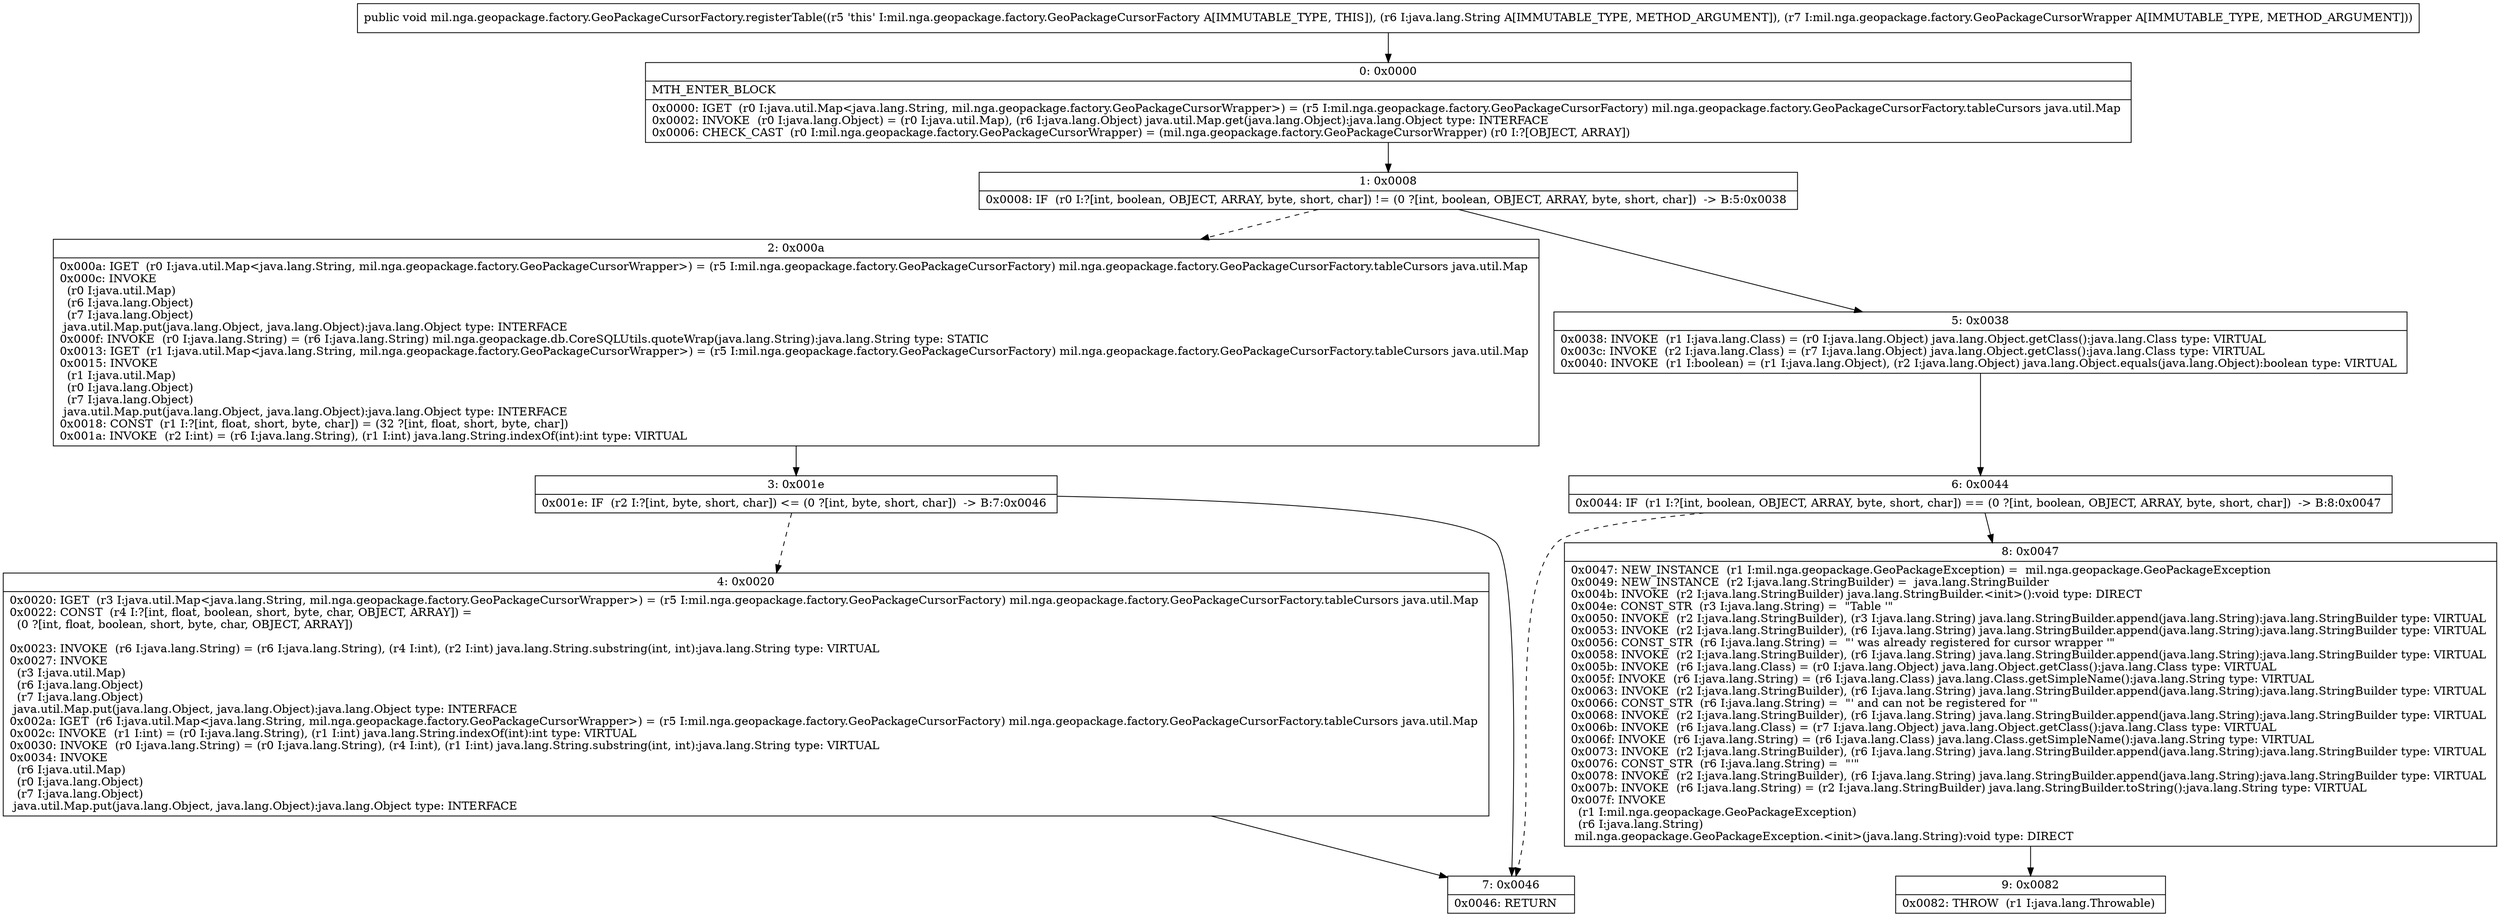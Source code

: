 digraph "CFG formil.nga.geopackage.factory.GeoPackageCursorFactory.registerTable(Ljava\/lang\/String;Lmil\/nga\/geopackage\/factory\/GeoPackageCursorWrapper;)V" {
Node_0 [shape=record,label="{0\:\ 0x0000|MTH_ENTER_BLOCK\l|0x0000: IGET  (r0 I:java.util.Map\<java.lang.String, mil.nga.geopackage.factory.GeoPackageCursorWrapper\>) = (r5 I:mil.nga.geopackage.factory.GeoPackageCursorFactory) mil.nga.geopackage.factory.GeoPackageCursorFactory.tableCursors java.util.Map \l0x0002: INVOKE  (r0 I:java.lang.Object) = (r0 I:java.util.Map), (r6 I:java.lang.Object) java.util.Map.get(java.lang.Object):java.lang.Object type: INTERFACE \l0x0006: CHECK_CAST  (r0 I:mil.nga.geopackage.factory.GeoPackageCursorWrapper) = (mil.nga.geopackage.factory.GeoPackageCursorWrapper) (r0 I:?[OBJECT, ARRAY]) \l}"];
Node_1 [shape=record,label="{1\:\ 0x0008|0x0008: IF  (r0 I:?[int, boolean, OBJECT, ARRAY, byte, short, char]) != (0 ?[int, boolean, OBJECT, ARRAY, byte, short, char])  \-\> B:5:0x0038 \l}"];
Node_2 [shape=record,label="{2\:\ 0x000a|0x000a: IGET  (r0 I:java.util.Map\<java.lang.String, mil.nga.geopackage.factory.GeoPackageCursorWrapper\>) = (r5 I:mil.nga.geopackage.factory.GeoPackageCursorFactory) mil.nga.geopackage.factory.GeoPackageCursorFactory.tableCursors java.util.Map \l0x000c: INVOKE  \l  (r0 I:java.util.Map)\l  (r6 I:java.lang.Object)\l  (r7 I:java.lang.Object)\l java.util.Map.put(java.lang.Object, java.lang.Object):java.lang.Object type: INTERFACE \l0x000f: INVOKE  (r0 I:java.lang.String) = (r6 I:java.lang.String) mil.nga.geopackage.db.CoreSQLUtils.quoteWrap(java.lang.String):java.lang.String type: STATIC \l0x0013: IGET  (r1 I:java.util.Map\<java.lang.String, mil.nga.geopackage.factory.GeoPackageCursorWrapper\>) = (r5 I:mil.nga.geopackage.factory.GeoPackageCursorFactory) mil.nga.geopackage.factory.GeoPackageCursorFactory.tableCursors java.util.Map \l0x0015: INVOKE  \l  (r1 I:java.util.Map)\l  (r0 I:java.lang.Object)\l  (r7 I:java.lang.Object)\l java.util.Map.put(java.lang.Object, java.lang.Object):java.lang.Object type: INTERFACE \l0x0018: CONST  (r1 I:?[int, float, short, byte, char]) = (32 ?[int, float, short, byte, char]) \l0x001a: INVOKE  (r2 I:int) = (r6 I:java.lang.String), (r1 I:int) java.lang.String.indexOf(int):int type: VIRTUAL \l}"];
Node_3 [shape=record,label="{3\:\ 0x001e|0x001e: IF  (r2 I:?[int, byte, short, char]) \<= (0 ?[int, byte, short, char])  \-\> B:7:0x0046 \l}"];
Node_4 [shape=record,label="{4\:\ 0x0020|0x0020: IGET  (r3 I:java.util.Map\<java.lang.String, mil.nga.geopackage.factory.GeoPackageCursorWrapper\>) = (r5 I:mil.nga.geopackage.factory.GeoPackageCursorFactory) mil.nga.geopackage.factory.GeoPackageCursorFactory.tableCursors java.util.Map \l0x0022: CONST  (r4 I:?[int, float, boolean, short, byte, char, OBJECT, ARRAY]) = \l  (0 ?[int, float, boolean, short, byte, char, OBJECT, ARRAY])\l \l0x0023: INVOKE  (r6 I:java.lang.String) = (r6 I:java.lang.String), (r4 I:int), (r2 I:int) java.lang.String.substring(int, int):java.lang.String type: VIRTUAL \l0x0027: INVOKE  \l  (r3 I:java.util.Map)\l  (r6 I:java.lang.Object)\l  (r7 I:java.lang.Object)\l java.util.Map.put(java.lang.Object, java.lang.Object):java.lang.Object type: INTERFACE \l0x002a: IGET  (r6 I:java.util.Map\<java.lang.String, mil.nga.geopackage.factory.GeoPackageCursorWrapper\>) = (r5 I:mil.nga.geopackage.factory.GeoPackageCursorFactory) mil.nga.geopackage.factory.GeoPackageCursorFactory.tableCursors java.util.Map \l0x002c: INVOKE  (r1 I:int) = (r0 I:java.lang.String), (r1 I:int) java.lang.String.indexOf(int):int type: VIRTUAL \l0x0030: INVOKE  (r0 I:java.lang.String) = (r0 I:java.lang.String), (r4 I:int), (r1 I:int) java.lang.String.substring(int, int):java.lang.String type: VIRTUAL \l0x0034: INVOKE  \l  (r6 I:java.util.Map)\l  (r0 I:java.lang.Object)\l  (r7 I:java.lang.Object)\l java.util.Map.put(java.lang.Object, java.lang.Object):java.lang.Object type: INTERFACE \l}"];
Node_5 [shape=record,label="{5\:\ 0x0038|0x0038: INVOKE  (r1 I:java.lang.Class) = (r0 I:java.lang.Object) java.lang.Object.getClass():java.lang.Class type: VIRTUAL \l0x003c: INVOKE  (r2 I:java.lang.Class) = (r7 I:java.lang.Object) java.lang.Object.getClass():java.lang.Class type: VIRTUAL \l0x0040: INVOKE  (r1 I:boolean) = (r1 I:java.lang.Object), (r2 I:java.lang.Object) java.lang.Object.equals(java.lang.Object):boolean type: VIRTUAL \l}"];
Node_6 [shape=record,label="{6\:\ 0x0044|0x0044: IF  (r1 I:?[int, boolean, OBJECT, ARRAY, byte, short, char]) == (0 ?[int, boolean, OBJECT, ARRAY, byte, short, char])  \-\> B:8:0x0047 \l}"];
Node_7 [shape=record,label="{7\:\ 0x0046|0x0046: RETURN   \l}"];
Node_8 [shape=record,label="{8\:\ 0x0047|0x0047: NEW_INSTANCE  (r1 I:mil.nga.geopackage.GeoPackageException) =  mil.nga.geopackage.GeoPackageException \l0x0049: NEW_INSTANCE  (r2 I:java.lang.StringBuilder) =  java.lang.StringBuilder \l0x004b: INVOKE  (r2 I:java.lang.StringBuilder) java.lang.StringBuilder.\<init\>():void type: DIRECT \l0x004e: CONST_STR  (r3 I:java.lang.String) =  \"Table '\" \l0x0050: INVOKE  (r2 I:java.lang.StringBuilder), (r3 I:java.lang.String) java.lang.StringBuilder.append(java.lang.String):java.lang.StringBuilder type: VIRTUAL \l0x0053: INVOKE  (r2 I:java.lang.StringBuilder), (r6 I:java.lang.String) java.lang.StringBuilder.append(java.lang.String):java.lang.StringBuilder type: VIRTUAL \l0x0056: CONST_STR  (r6 I:java.lang.String) =  \"' was already registered for cursor wrapper '\" \l0x0058: INVOKE  (r2 I:java.lang.StringBuilder), (r6 I:java.lang.String) java.lang.StringBuilder.append(java.lang.String):java.lang.StringBuilder type: VIRTUAL \l0x005b: INVOKE  (r6 I:java.lang.Class) = (r0 I:java.lang.Object) java.lang.Object.getClass():java.lang.Class type: VIRTUAL \l0x005f: INVOKE  (r6 I:java.lang.String) = (r6 I:java.lang.Class) java.lang.Class.getSimpleName():java.lang.String type: VIRTUAL \l0x0063: INVOKE  (r2 I:java.lang.StringBuilder), (r6 I:java.lang.String) java.lang.StringBuilder.append(java.lang.String):java.lang.StringBuilder type: VIRTUAL \l0x0066: CONST_STR  (r6 I:java.lang.String) =  \"' and can not be registered for '\" \l0x0068: INVOKE  (r2 I:java.lang.StringBuilder), (r6 I:java.lang.String) java.lang.StringBuilder.append(java.lang.String):java.lang.StringBuilder type: VIRTUAL \l0x006b: INVOKE  (r6 I:java.lang.Class) = (r7 I:java.lang.Object) java.lang.Object.getClass():java.lang.Class type: VIRTUAL \l0x006f: INVOKE  (r6 I:java.lang.String) = (r6 I:java.lang.Class) java.lang.Class.getSimpleName():java.lang.String type: VIRTUAL \l0x0073: INVOKE  (r2 I:java.lang.StringBuilder), (r6 I:java.lang.String) java.lang.StringBuilder.append(java.lang.String):java.lang.StringBuilder type: VIRTUAL \l0x0076: CONST_STR  (r6 I:java.lang.String) =  \"'\" \l0x0078: INVOKE  (r2 I:java.lang.StringBuilder), (r6 I:java.lang.String) java.lang.StringBuilder.append(java.lang.String):java.lang.StringBuilder type: VIRTUAL \l0x007b: INVOKE  (r6 I:java.lang.String) = (r2 I:java.lang.StringBuilder) java.lang.StringBuilder.toString():java.lang.String type: VIRTUAL \l0x007f: INVOKE  \l  (r1 I:mil.nga.geopackage.GeoPackageException)\l  (r6 I:java.lang.String)\l mil.nga.geopackage.GeoPackageException.\<init\>(java.lang.String):void type: DIRECT \l}"];
Node_9 [shape=record,label="{9\:\ 0x0082|0x0082: THROW  (r1 I:java.lang.Throwable) \l}"];
MethodNode[shape=record,label="{public void mil.nga.geopackage.factory.GeoPackageCursorFactory.registerTable((r5 'this' I:mil.nga.geopackage.factory.GeoPackageCursorFactory A[IMMUTABLE_TYPE, THIS]), (r6 I:java.lang.String A[IMMUTABLE_TYPE, METHOD_ARGUMENT]), (r7 I:mil.nga.geopackage.factory.GeoPackageCursorWrapper A[IMMUTABLE_TYPE, METHOD_ARGUMENT])) }"];
MethodNode -> Node_0;
Node_0 -> Node_1;
Node_1 -> Node_2[style=dashed];
Node_1 -> Node_5;
Node_2 -> Node_3;
Node_3 -> Node_4[style=dashed];
Node_3 -> Node_7;
Node_4 -> Node_7;
Node_5 -> Node_6;
Node_6 -> Node_7[style=dashed];
Node_6 -> Node_8;
Node_8 -> Node_9;
}

